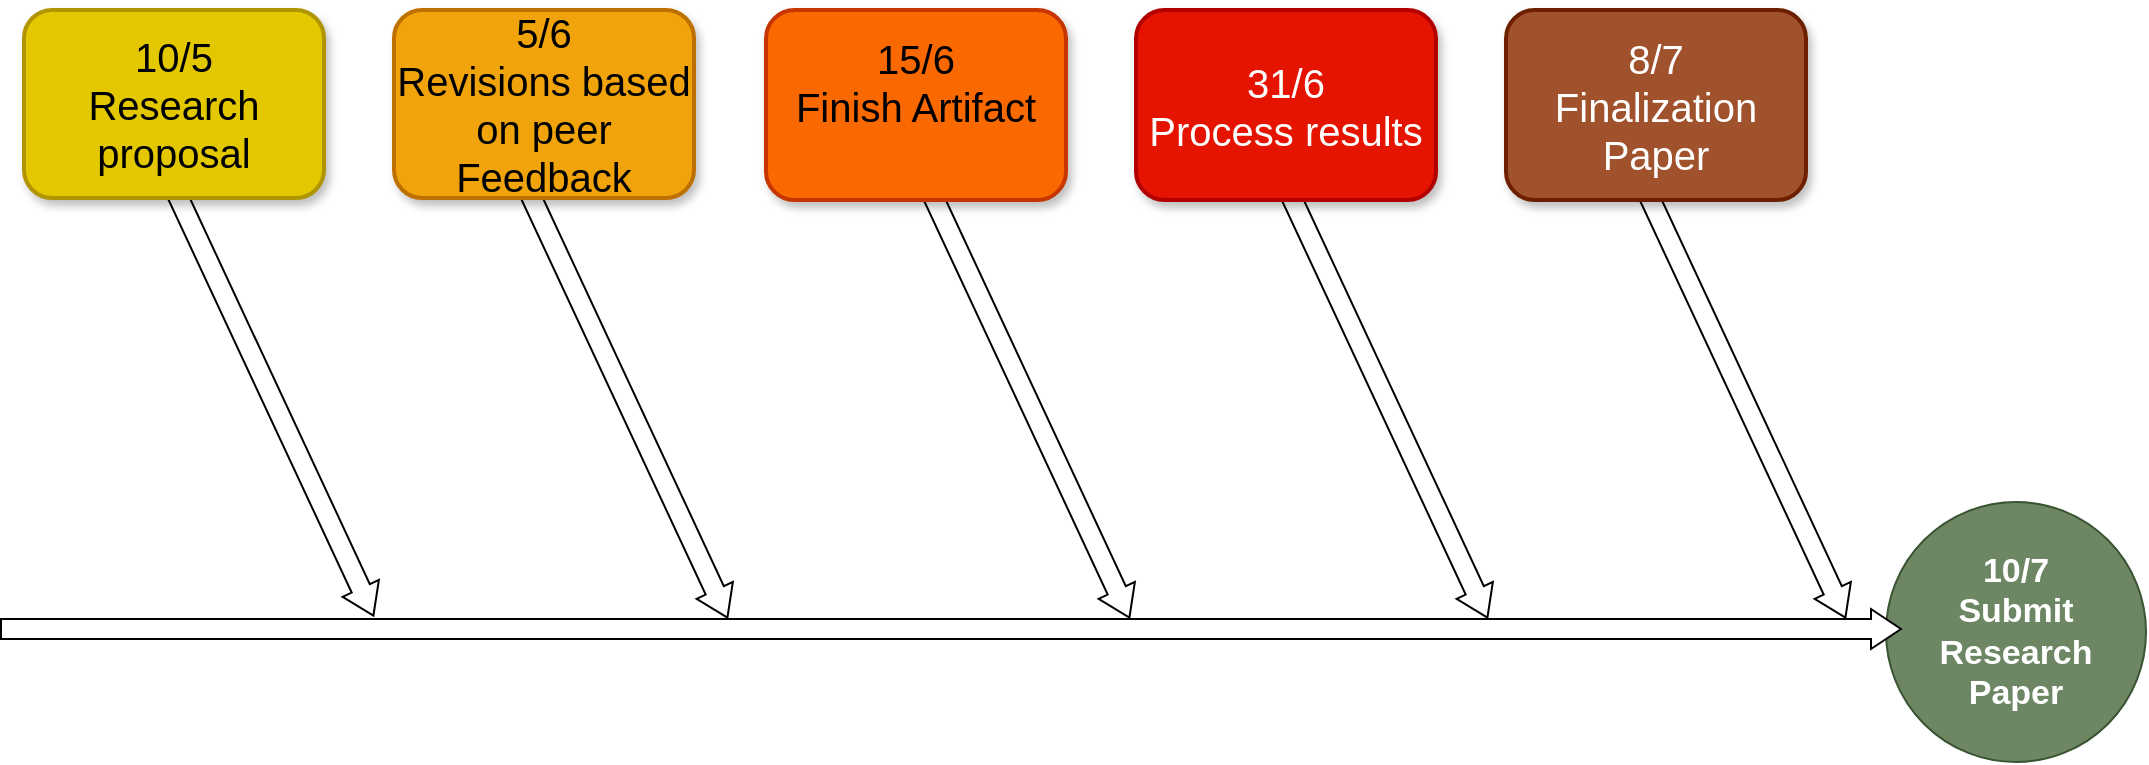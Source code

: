 <mxfile version="24.3.1" type="device">
  <diagram name="Page-1" id="b7a7eaba-c6c5-6fbe-34ae-1d3a4219ac39">
    <mxGraphModel dx="2074" dy="1106" grid="1" gridSize="10" guides="1" tooltips="1" connect="1" arrows="1" fold="1" page="1" pageScale="1.5" pageWidth="1169" pageHeight="826" background="none" math="0" shadow="0">
      <root>
        <mxCell id="0" style=";html=1;" />
        <mxCell id="1" style=";html=1;" parent="0" />
        <mxCell id="4xz0xfIg7ejDebEY6qKI-7" value="10/7 &lt;br style=&quot;font-size: 17px;&quot;&gt;Submit Research Paper" style="ellipse;whiteSpace=wrap;html=1;aspect=fixed;fontStyle=1;fontSize=17;fillColor=#6d8764;fontColor=#ffffff;strokeColor=#3A5431;" vertex="1" parent="1">
          <mxGeometry x="1430" y="556" width="130" height="130" as="geometry" />
        </mxCell>
        <mxCell id="4xz0xfIg7ejDebEY6qKI-5" value="" style="html=1;shadow=0;dashed=0;align=center;verticalAlign=middle;shape=mxgraph.arrows2.arrow;dy=0.5;dx=15;direction=north;notch=0;rounded=0;strokeWidth=1;fontSize=20;rotation=155;" vertex="1" parent="1">
          <mxGeometry x="1170" y="385" width="20" height="240" as="geometry" />
        </mxCell>
        <mxCell id="4xz0xfIg7ejDebEY6qKI-6" value="" style="html=1;shadow=0;dashed=0;align=center;verticalAlign=middle;shape=mxgraph.arrows2.arrow;dy=0.5;dx=15;direction=north;notch=0;rounded=0;strokeWidth=1;fontSize=20;rotation=155;" vertex="1" parent="1">
          <mxGeometry x="790" y="385" width="20" height="240" as="geometry" />
        </mxCell>
        <mxCell id="279d4c6e8b4f5ae2-5" value="" style="html=1;shadow=0;dashed=0;align=center;verticalAlign=middle;shape=mxgraph.arrows2.arrow;dy=0.5;dx=15;direction=north;notch=0;rounded=0;strokeWidth=1;fontSize=20;rotation=90;" parent="1" vertex="1">
          <mxGeometry x="952.5" y="144.5" width="20" height="950" as="geometry" />
        </mxCell>
        <mxCell id="279d4c6e8b4f5ae2-6" value="" style="html=1;shadow=0;dashed=0;align=center;verticalAlign=middle;shape=mxgraph.arrows2.arrow;dy=0.5;dx=15;direction=north;notch=0;rounded=0;strokeWidth=1;fontSize=20;rotation=155;" parent="1" vertex="1">
          <mxGeometry x="613" y="384" width="20" height="240" as="geometry" />
        </mxCell>
        <mxCell id="279d4c6e8b4f5ae2-7" value="" style="html=1;shadow=0;dashed=0;align=center;verticalAlign=middle;shape=mxgraph.arrows2.arrow;dy=0.5;dx=15;direction=north;notch=0;rounded=0;strokeWidth=1;fontSize=20;rotation=155;" parent="1" vertex="1">
          <mxGeometry x="991" y="385" width="20" height="240" as="geometry" />
        </mxCell>
        <mxCell id="279d4c6e8b4f5ae2-8" value="" style="html=1;shadow=0;dashed=0;align=center;verticalAlign=middle;shape=mxgraph.arrows2.arrow;dy=0.5;dx=15;direction=north;notch=0;rounded=0;strokeWidth=1;fontSize=20;rotation=155;" parent="1" vertex="1">
          <mxGeometry x="1349" y="385" width="20" height="240" as="geometry" />
        </mxCell>
        <mxCell id="279d4c6e8b4f5ae2-9" value="&lt;div&gt;10/5 &lt;br&gt;&lt;/div&gt;&lt;div&gt;Research proposal&lt;br&gt;&lt;/div&gt;" style="rounded=1;whiteSpace=wrap;html=1;shadow=1;strokeWidth=2;fontSize=20;align=center;labelPosition=center;verticalLabelPosition=middle;verticalAlign=middle;fillColor=#e3c800;strokeColor=#B09500;fontColor=#000000;" parent="1" vertex="1">
          <mxGeometry x="499" y="310" width="150" height="94" as="geometry" />
        </mxCell>
        <mxCell id="4xz0xfIg7ejDebEY6qKI-1" value="&lt;div&gt;5/6 &lt;br&gt;&lt;/div&gt;&lt;div&gt;Revisions based on peer Feedback&lt;/div&gt;" style="rounded=1;whiteSpace=wrap;html=1;shadow=1;strokeWidth=2;fontSize=20;align=center;labelPosition=center;verticalLabelPosition=middle;verticalAlign=middle;fillColor=#f0a30a;fontColor=#000000;strokeColor=#BD7000;" vertex="1" parent="1">
          <mxGeometry x="684" y="310" width="150" height="94" as="geometry" />
        </mxCell>
        <mxCell id="4xz0xfIg7ejDebEY6qKI-2" value="&lt;div&gt;8/7 &lt;br&gt;&lt;/div&gt;&lt;div&gt;Finalization Paper&lt;/div&gt;" style="rounded=1;whiteSpace=wrap;html=1;shadow=1;strokeWidth=2;fontSize=20;align=center;labelPosition=center;verticalLabelPosition=middle;verticalAlign=middle;fillColor=#a0522d;fontColor=#ffffff;strokeColor=#6D1F00;" vertex="1" parent="1">
          <mxGeometry x="1240" y="310" width="150" height="95" as="geometry" />
        </mxCell>
        <mxCell id="4xz0xfIg7ejDebEY6qKI-3" value="&lt;div&gt;15/6&lt;/div&gt;&lt;div&gt;Finish Artifact&lt;br&gt;&lt;br&gt;&lt;/div&gt;" style="rounded=1;whiteSpace=wrap;html=1;shadow=1;strokeWidth=2;fontSize=20;align=center;labelPosition=center;verticalLabelPosition=middle;verticalAlign=middle;fillColor=#fa6800;fontColor=#000000;strokeColor=#C73500;" vertex="1" parent="1">
          <mxGeometry x="870" y="310" width="150" height="95" as="geometry" />
        </mxCell>
        <mxCell id="4xz0xfIg7ejDebEY6qKI-4" value="31/6&lt;br&gt;Process results" style="rounded=1;whiteSpace=wrap;html=1;shadow=1;strokeWidth=2;fontSize=20;align=center;labelPosition=center;verticalLabelPosition=middle;verticalAlign=middle;fillColor=#e51400;fontColor=#ffffff;strokeColor=#B20000;" vertex="1" parent="1">
          <mxGeometry x="1055" y="310" width="150" height="95" as="geometry" />
        </mxCell>
      </root>
    </mxGraphModel>
  </diagram>
</mxfile>

